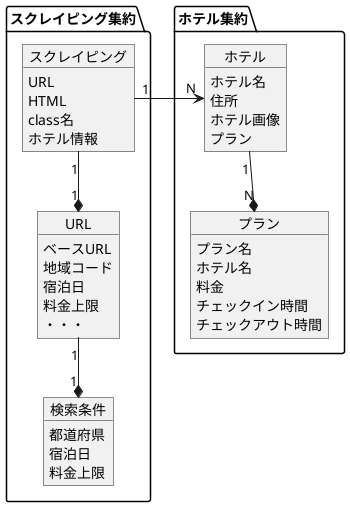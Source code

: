 @startuml Scraping

package スクレイピング集約 {
    object スクレイピング {
        URL
        HTML
        class名
        ホテル情報
    }
    object URL {
        ベースURL
        地域コード
        宿泊日
        料金上限
        ・・・
    }
    object 検索条件 {
        都道府県
        宿泊日
        料金上限
    }
}

スクレイピング "1" -down-* "1" URL
URL "1" -down-* "1" 検索条件

package ホテル集約 {
    object ホテル {
        ホテル名
        住所
        ホテル画像
        プラン
    }
    object プラン {
        プラン名
        ホテル名
        料金
        チェックイン時間
        チェックアウト時間
    }
}

ホテル "1" -down-* "N" プラン
スクレイピング "1" -right-> "N" ホテル

@enduml

